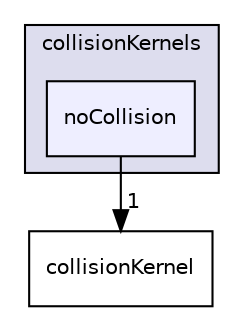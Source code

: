 digraph "noCollision" {
  bgcolor=transparent;
  compound=true
  node [ fontsize="10", fontname="Helvetica"];
  edge [ labelfontsize="10", labelfontname="Helvetica"];
  subgraph clusterdir_dcaab70d6b339fee7d25e4c0fea4327e {
    graph [ bgcolor="#ddddee", pencolor="black", label="collisionKernels" fontname="Helvetica", fontsize="10", URL="dir_dcaab70d6b339fee7d25e4c0fea4327e.html"]
  dir_053ec9b3c219b9abcb284fac785bd042 [shape=box, label="noCollision", style="filled", fillcolor="#eeeeff", pencolor="black", URL="dir_053ec9b3c219b9abcb284fac785bd042.html"];
  }
  dir_9fe7c1f64ee3cf411e7b201f46b29b77 [shape=box label="collisionKernel" URL="dir_9fe7c1f64ee3cf411e7b201f46b29b77.html"];
  dir_053ec9b3c219b9abcb284fac785bd042->dir_9fe7c1f64ee3cf411e7b201f46b29b77 [headlabel="1", labeldistance=1.5 headhref="dir_000273_000079.html"];
}
